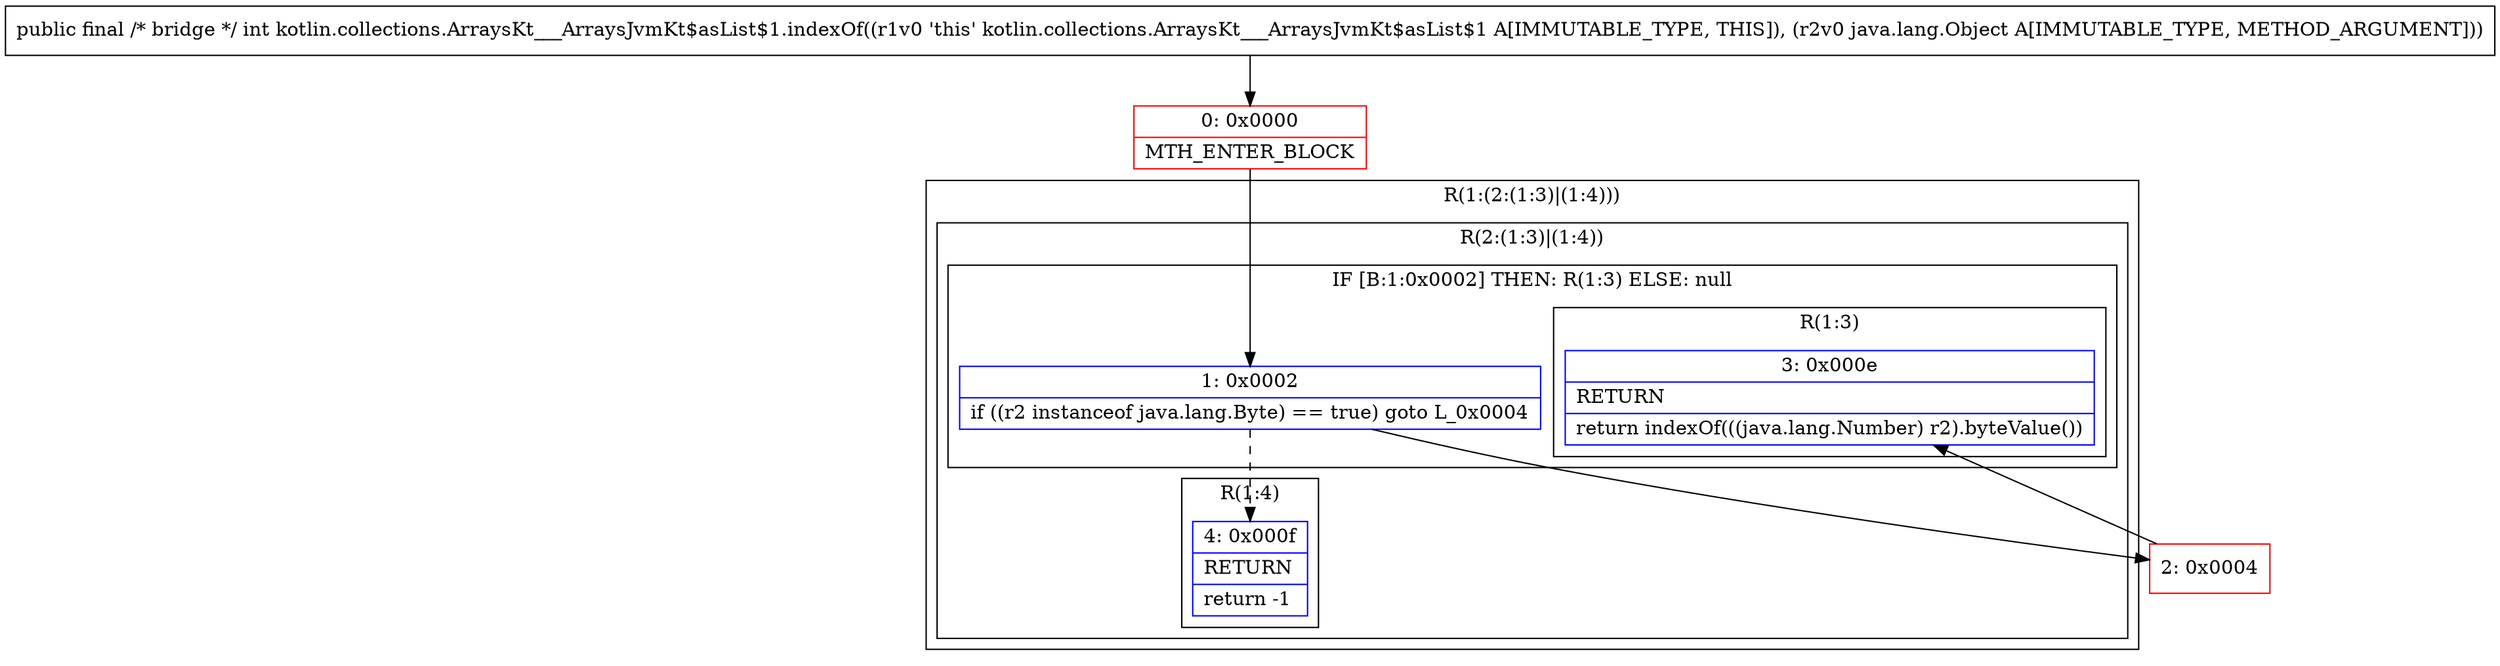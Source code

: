 digraph "CFG forkotlin.collections.ArraysKt___ArraysJvmKt$asList$1.indexOf(Ljava\/lang\/Object;)I" {
subgraph cluster_Region_381271116 {
label = "R(1:(2:(1:3)|(1:4)))";
node [shape=record,color=blue];
subgraph cluster_Region_814272527 {
label = "R(2:(1:3)|(1:4))";
node [shape=record,color=blue];
subgraph cluster_IfRegion_2025513866 {
label = "IF [B:1:0x0002] THEN: R(1:3) ELSE: null";
node [shape=record,color=blue];
Node_1 [shape=record,label="{1\:\ 0x0002|if ((r2 instanceof java.lang.Byte) == true) goto L_0x0004\l}"];
subgraph cluster_Region_856412959 {
label = "R(1:3)";
node [shape=record,color=blue];
Node_3 [shape=record,label="{3\:\ 0x000e|RETURN\l|return indexOf(((java.lang.Number) r2).byteValue())\l}"];
}
}
subgraph cluster_Region_1753961198 {
label = "R(1:4)";
node [shape=record,color=blue];
Node_4 [shape=record,label="{4\:\ 0x000f|RETURN\l|return \-1\l}"];
}
}
}
Node_0 [shape=record,color=red,label="{0\:\ 0x0000|MTH_ENTER_BLOCK\l}"];
Node_2 [shape=record,color=red,label="{2\:\ 0x0004}"];
MethodNode[shape=record,label="{public final \/* bridge *\/ int kotlin.collections.ArraysKt___ArraysJvmKt$asList$1.indexOf((r1v0 'this' kotlin.collections.ArraysKt___ArraysJvmKt$asList$1 A[IMMUTABLE_TYPE, THIS]), (r2v0 java.lang.Object A[IMMUTABLE_TYPE, METHOD_ARGUMENT])) }"];
MethodNode -> Node_0;
Node_1 -> Node_2;
Node_1 -> Node_4[style=dashed];
Node_0 -> Node_1;
Node_2 -> Node_3;
}

